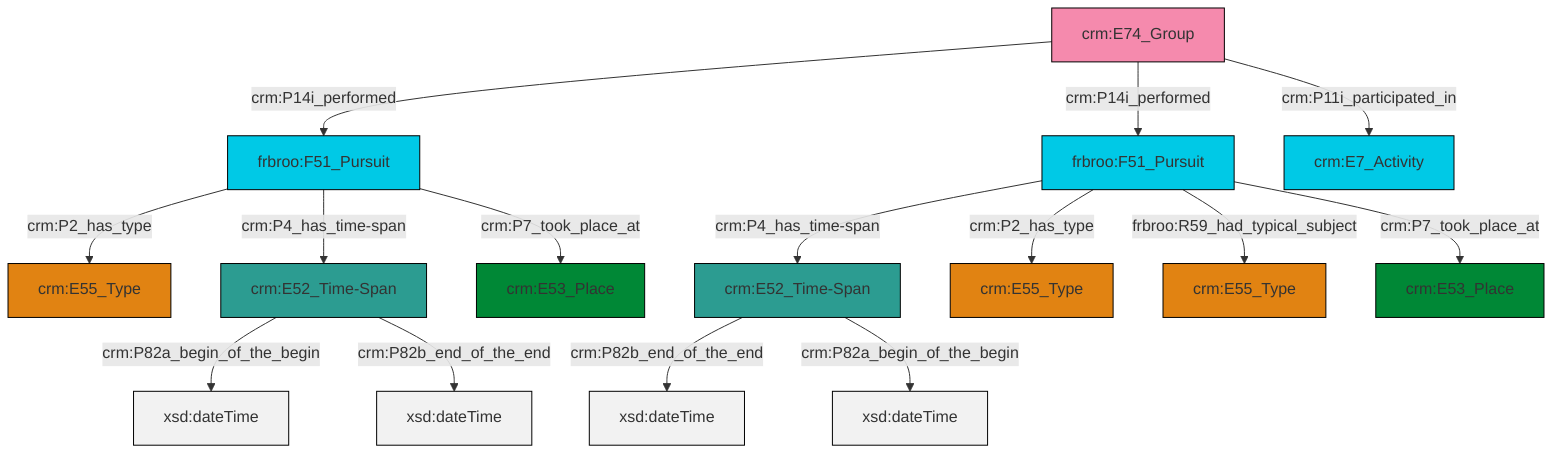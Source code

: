 graph TD
classDef Literal fill:#f2f2f2,stroke:#000000;
classDef CRM_Entity fill:#FFFFFF,stroke:#000000;
classDef Temporal_Entity fill:#00C9E6, stroke:#000000;
classDef Type fill:#E18312, stroke:#000000;
classDef Time-Span fill:#2C9C91, stroke:#000000;
classDef Appellation fill:#FFEB7F, stroke:#000000;
classDef Place fill:#008836, stroke:#000000;
classDef Persistent_Item fill:#B266B2, stroke:#000000;
classDef Conceptual_Object fill:#FFD700, stroke:#000000;
classDef Physical_Thing fill:#D2B48C, stroke:#000000;
classDef Actor fill:#f58aad, stroke:#000000;
classDef PC_Classes fill:#4ce600, stroke:#000000;
classDef Multi fill:#cccccc,stroke:#000000;

2["crm:E52_Time-Span"]:::Time-Span -->|crm:P82a_begin_of_the_begin| 3[xsd:dateTime]:::Literal
8["crm:E52_Time-Span"]:::Time-Span -->|crm:P82b_end_of_the_end| 9[xsd:dateTime]:::Literal
10["frbroo:F51_Pursuit"]:::Temporal_Entity -->|crm:P4_has_time-span| 8["crm:E52_Time-Span"]:::Time-Span
8["crm:E52_Time-Span"]:::Time-Span -->|crm:P82a_begin_of_the_begin| 11[xsd:dateTime]:::Literal
10["frbroo:F51_Pursuit"]:::Temporal_Entity -->|crm:P2_has_type| 0["crm:E55_Type"]:::Type
10["frbroo:F51_Pursuit"]:::Temporal_Entity -->|frbroo:R59_had_typical_subject| 14["crm:E55_Type"]:::Type
15["frbroo:F51_Pursuit"]:::Temporal_Entity -->|crm:P2_has_type| 4["crm:E55_Type"]:::Type
2["crm:E52_Time-Span"]:::Time-Span -->|crm:P82b_end_of_the_end| 19[xsd:dateTime]:::Literal
15["frbroo:F51_Pursuit"]:::Temporal_Entity -->|crm:P4_has_time-span| 2["crm:E52_Time-Span"]:::Time-Span
21["crm:E74_Group"]:::Actor -->|crm:P14i_performed| 15["frbroo:F51_Pursuit"]:::Temporal_Entity
21["crm:E74_Group"]:::Actor -->|crm:P14i_performed| 10["frbroo:F51_Pursuit"]:::Temporal_Entity
15["frbroo:F51_Pursuit"]:::Temporal_Entity -->|crm:P7_took_place_at| 16["crm:E53_Place"]:::Place
21["crm:E74_Group"]:::Actor -->|crm:P11i_participated_in| 6["crm:E7_Activity"]:::Temporal_Entity
10["frbroo:F51_Pursuit"]:::Temporal_Entity -->|crm:P7_took_place_at| 12["crm:E53_Place"]:::Place